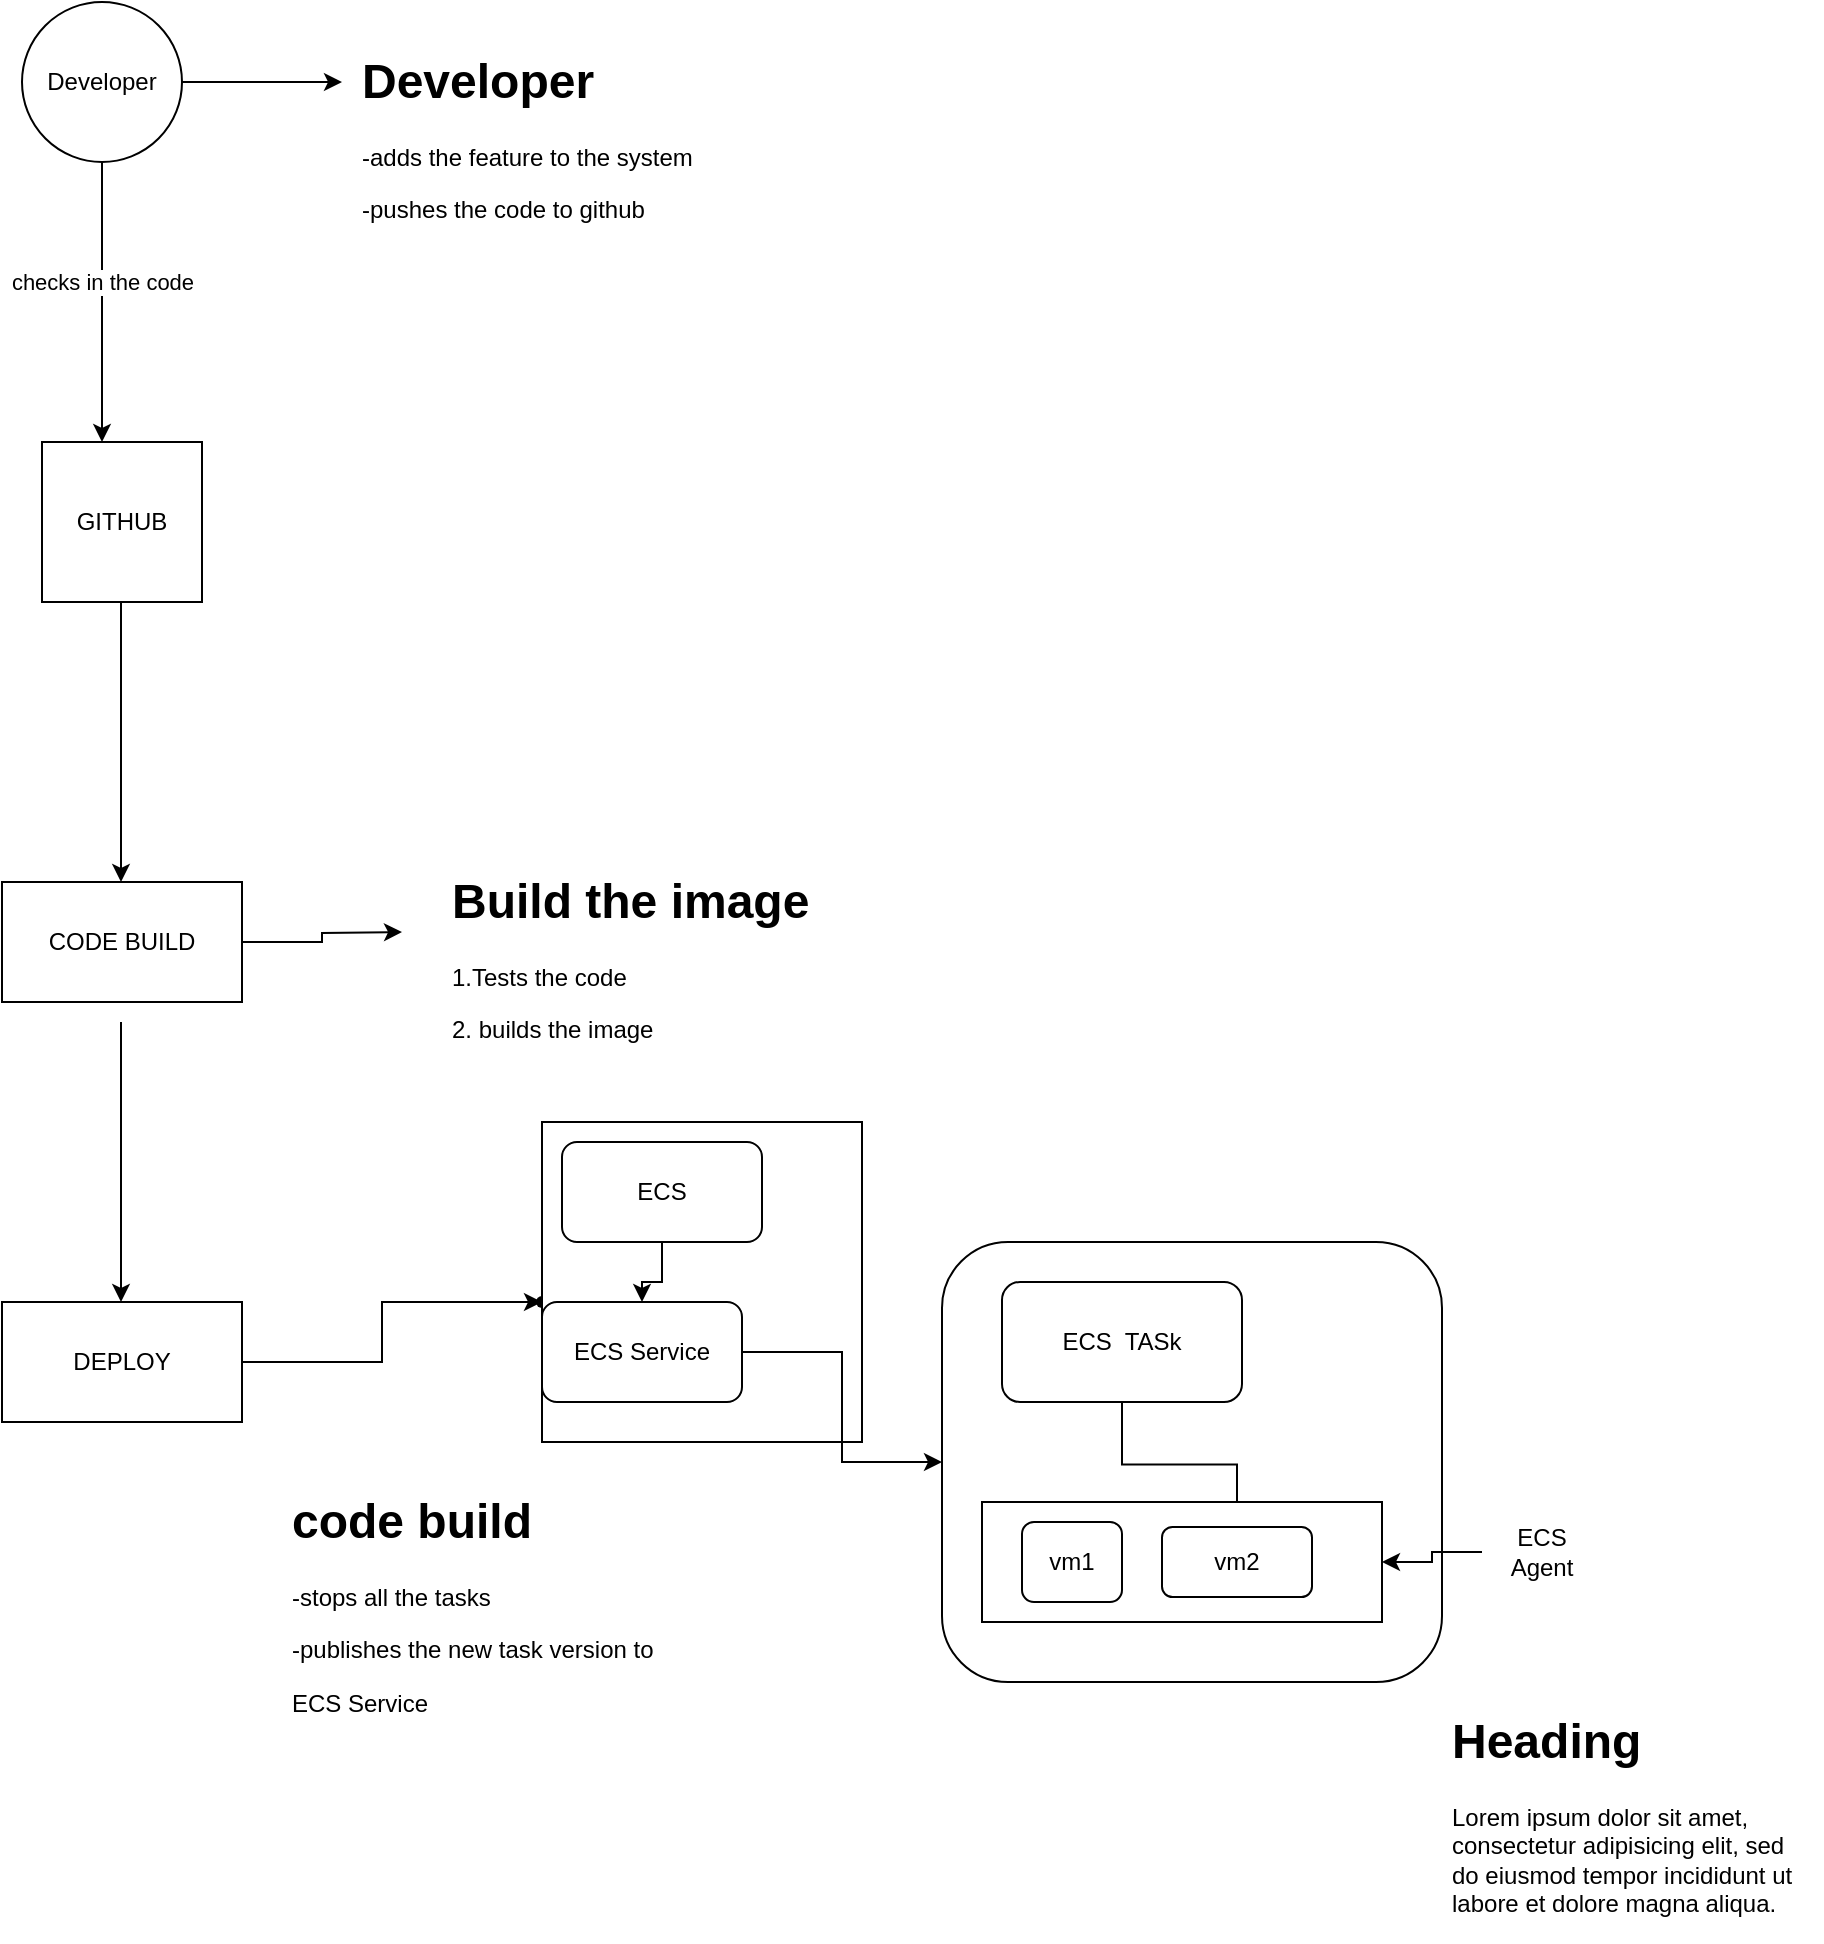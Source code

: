 <mxfile version="20.8.5" type="github">
  <diagram name="Page-1" id="9f46799a-70d6-7492-0946-bef42562c5a5">
    <mxGraphModel dx="1114" dy="616" grid="1" gridSize="10" guides="1" tooltips="1" connect="1" arrows="1" fold="1" page="1" pageScale="1" pageWidth="1100" pageHeight="850" background="none" math="0" shadow="0">
      <root>
        <mxCell id="0" />
        <mxCell id="1" parent="0" />
        <mxCell id="FJIMjzcrqE6i6LkWMEak-26" value="" style="edgeStyle=orthogonalEdgeStyle;rounded=0;orthogonalLoop=1;jettySize=auto;html=1;" edge="1" parent="1" source="FJIMjzcrqE6i6LkWMEak-11">
          <mxGeometry relative="1" as="geometry">
            <mxPoint x="240" y="130" as="targetPoint" />
          </mxGeometry>
        </mxCell>
        <mxCell id="FJIMjzcrqE6i6LkWMEak-11" value="Developer" style="ellipse;whiteSpace=wrap;html=1;aspect=fixed;" vertex="1" parent="1">
          <mxGeometry x="80" y="90" width="80" height="80" as="geometry" />
        </mxCell>
        <mxCell id="FJIMjzcrqE6i6LkWMEak-13" value="" style="endArrow=classic;html=1;rounded=0;" edge="1" parent="1">
          <mxGeometry relative="1" as="geometry">
            <mxPoint x="120" y="170" as="sourcePoint" />
            <mxPoint x="120" y="310" as="targetPoint" />
          </mxGeometry>
        </mxCell>
        <mxCell id="FJIMjzcrqE6i6LkWMEak-14" value="checks in the code" style="edgeLabel;resizable=0;html=1;align=center;verticalAlign=middle;" connectable="0" vertex="1" parent="FJIMjzcrqE6i6LkWMEak-13">
          <mxGeometry relative="1" as="geometry">
            <mxPoint y="-10" as="offset" />
          </mxGeometry>
        </mxCell>
        <mxCell id="FJIMjzcrqE6i6LkWMEak-17" value="GITHUB" style="whiteSpace=wrap;html=1;aspect=fixed;" vertex="1" parent="1">
          <mxGeometry x="90" y="310" width="80" height="80" as="geometry" />
        </mxCell>
        <mxCell id="FJIMjzcrqE6i6LkWMEak-18" value="" style="endArrow=classic;html=1;rounded=0;" edge="1" parent="1">
          <mxGeometry relative="1" as="geometry">
            <mxPoint x="129.5" y="390" as="sourcePoint" />
            <mxPoint x="129.5" y="530" as="targetPoint" />
          </mxGeometry>
        </mxCell>
        <mxCell id="FJIMjzcrqE6i6LkWMEak-30" value="" style="edgeStyle=orthogonalEdgeStyle;rounded=0;orthogonalLoop=1;jettySize=auto;html=1;" edge="1" parent="1" source="FJIMjzcrqE6i6LkWMEak-21">
          <mxGeometry relative="1" as="geometry">
            <mxPoint x="270" y="555" as="targetPoint" />
          </mxGeometry>
        </mxCell>
        <mxCell id="FJIMjzcrqE6i6LkWMEak-21" value="CODE BUILD" style="rounded=0;whiteSpace=wrap;html=1;" vertex="1" parent="1">
          <mxGeometry x="70" y="530" width="120" height="60" as="geometry" />
        </mxCell>
        <mxCell id="FJIMjzcrqE6i6LkWMEak-22" value="" style="endArrow=classic;html=1;rounded=0;" edge="1" parent="1">
          <mxGeometry relative="1" as="geometry">
            <mxPoint x="129.5" y="600" as="sourcePoint" />
            <mxPoint x="129.5" y="740" as="targetPoint" />
          </mxGeometry>
        </mxCell>
        <mxCell id="FJIMjzcrqE6i6LkWMEak-32" value="" style="edgeStyle=orthogonalEdgeStyle;rounded=0;orthogonalLoop=1;jettySize=auto;html=1;" edge="1" parent="1" source="FJIMjzcrqE6i6LkWMEak-24" target="FJIMjzcrqE6i6LkWMEak-31">
          <mxGeometry relative="1" as="geometry" />
        </mxCell>
        <mxCell id="FJIMjzcrqE6i6LkWMEak-24" value="DEPLOY" style="rounded=0;whiteSpace=wrap;html=1;" vertex="1" parent="1">
          <mxGeometry x="70" y="740" width="120" height="60" as="geometry" />
        </mxCell>
        <mxCell id="FJIMjzcrqE6i6LkWMEak-31" value="" style="shape=waypoint;sketch=0;size=6;pointerEvents=1;points=[];fillColor=default;resizable=0;rotatable=0;perimeter=centerPerimeter;snapToPoint=1;rounded=0;" vertex="1" parent="1">
          <mxGeometry x="330" y="730" width="20" height="20" as="geometry" />
        </mxCell>
        <mxCell id="FJIMjzcrqE6i6LkWMEak-33" value="" style="whiteSpace=wrap;html=1;aspect=fixed;" vertex="1" parent="1">
          <mxGeometry x="340" y="650" width="160" height="160" as="geometry" />
        </mxCell>
        <mxCell id="FJIMjzcrqE6i6LkWMEak-37" value="" style="edgeStyle=orthogonalEdgeStyle;rounded=0;orthogonalLoop=1;jettySize=auto;html=1;" edge="1" parent="1" source="FJIMjzcrqE6i6LkWMEak-34" target="FJIMjzcrqE6i6LkWMEak-36">
          <mxGeometry relative="1" as="geometry" />
        </mxCell>
        <mxCell id="FJIMjzcrqE6i6LkWMEak-34" value="ECS" style="rounded=1;whiteSpace=wrap;html=1;" vertex="1" parent="1">
          <mxGeometry x="350" y="660" width="100" height="50" as="geometry" />
        </mxCell>
        <mxCell id="FJIMjzcrqE6i6LkWMEak-35" value="&lt;h1&gt;code build&lt;/h1&gt;&lt;p&gt;-stops all the tasks&amp;nbsp;&lt;/p&gt;&lt;p&gt;-publishes the new task version to&lt;/p&gt;&lt;p&gt;ECS Service&lt;/p&gt;" style="text;html=1;strokeColor=none;fillColor=none;spacing=5;spacingTop=-20;whiteSpace=wrap;overflow=hidden;rounded=0;" vertex="1" parent="1">
          <mxGeometry x="210" y="830" width="190" height="120" as="geometry" />
        </mxCell>
        <mxCell id="FJIMjzcrqE6i6LkWMEak-39" style="edgeStyle=orthogonalEdgeStyle;rounded=0;orthogonalLoop=1;jettySize=auto;html=1;" edge="1" parent="1" source="FJIMjzcrqE6i6LkWMEak-36" target="FJIMjzcrqE6i6LkWMEak-38">
          <mxGeometry relative="1" as="geometry" />
        </mxCell>
        <mxCell id="FJIMjzcrqE6i6LkWMEak-36" value="ECS Service" style="rounded=1;whiteSpace=wrap;html=1;" vertex="1" parent="1">
          <mxGeometry x="340" y="740" width="100" height="50" as="geometry" />
        </mxCell>
        <mxCell id="FJIMjzcrqE6i6LkWMEak-38" value="" style="rounded=1;whiteSpace=wrap;html=1;" vertex="1" parent="1">
          <mxGeometry x="540" y="710" width="250" height="220" as="geometry" />
        </mxCell>
        <mxCell id="FJIMjzcrqE6i6LkWMEak-48" value="" style="edgeStyle=orthogonalEdgeStyle;rounded=0;orthogonalLoop=1;jettySize=auto;html=1;" edge="1" parent="1" source="FJIMjzcrqE6i6LkWMEak-40" target="FJIMjzcrqE6i6LkWMEak-46">
          <mxGeometry relative="1" as="geometry" />
        </mxCell>
        <mxCell id="FJIMjzcrqE6i6LkWMEak-40" value="ECS&amp;nbsp; TASk" style="rounded=1;whiteSpace=wrap;html=1;" vertex="1" parent="1">
          <mxGeometry x="570" y="730" width="120" height="60" as="geometry" />
        </mxCell>
        <mxCell id="FJIMjzcrqE6i6LkWMEak-42" value="" style="rounded=0;whiteSpace=wrap;html=1;" vertex="1" parent="1">
          <mxGeometry x="560" y="840" width="200" height="60" as="geometry" />
        </mxCell>
        <mxCell id="FJIMjzcrqE6i6LkWMEak-44" value="" style="edgeStyle=orthogonalEdgeStyle;rounded=0;orthogonalLoop=1;jettySize=auto;html=1;" edge="1" parent="1" source="FJIMjzcrqE6i6LkWMEak-43" target="FJIMjzcrqE6i6LkWMEak-42">
          <mxGeometry relative="1" as="geometry" />
        </mxCell>
        <mxCell id="FJIMjzcrqE6i6LkWMEak-43" value="ECS Agent" style="text;html=1;strokeColor=none;fillColor=none;align=center;verticalAlign=middle;whiteSpace=wrap;rounded=0;" vertex="1" parent="1">
          <mxGeometry x="810" y="850" width="60" height="30" as="geometry" />
        </mxCell>
        <mxCell id="FJIMjzcrqE6i6LkWMEak-45" value="vm1" style="rounded=1;whiteSpace=wrap;html=1;" vertex="1" parent="1">
          <mxGeometry x="580" y="850" width="50" height="40" as="geometry" />
        </mxCell>
        <mxCell id="FJIMjzcrqE6i6LkWMEak-46" value="vm2" style="whiteSpace=wrap;html=1;rounded=1;" vertex="1" parent="1">
          <mxGeometry x="650" y="852.5" width="75" height="35" as="geometry" />
        </mxCell>
        <mxCell id="FJIMjzcrqE6i6LkWMEak-49" value="&lt;h1&gt;Heading&lt;/h1&gt;&lt;p&gt;Lorem ipsum dolor sit amet, consectetur adipisicing elit, sed do eiusmod tempor incididunt ut labore et dolore magna aliqua.&lt;/p&gt;" style="text;html=1;strokeColor=none;fillColor=none;spacing=5;spacingTop=-20;whiteSpace=wrap;overflow=hidden;rounded=0;" vertex="1" parent="1">
          <mxGeometry x="790" y="940" width="190" height="120" as="geometry" />
        </mxCell>
        <mxCell id="FJIMjzcrqE6i6LkWMEak-50" value="&lt;h1&gt;Build the image&lt;/h1&gt;&lt;p&gt;1.Tests the code&lt;/p&gt;&lt;p&gt;2. builds the image&lt;/p&gt;" style="text;html=1;strokeColor=none;fillColor=none;spacing=5;spacingTop=-20;whiteSpace=wrap;overflow=hidden;rounded=0;" vertex="1" parent="1">
          <mxGeometry x="290" y="520" width="190" height="120" as="geometry" />
        </mxCell>
        <mxCell id="FJIMjzcrqE6i6LkWMEak-51" value="&lt;h1&gt;Developer&lt;/h1&gt;&lt;p&gt;-adds the feature to the system&lt;/p&gt;&lt;p&gt;-pushes the code to github&lt;/p&gt;" style="text;html=1;strokeColor=none;fillColor=none;spacing=5;spacingTop=-20;whiteSpace=wrap;overflow=hidden;rounded=0;" vertex="1" parent="1">
          <mxGeometry x="245" y="110" width="190" height="120" as="geometry" />
        </mxCell>
      </root>
    </mxGraphModel>
  </diagram>
</mxfile>
